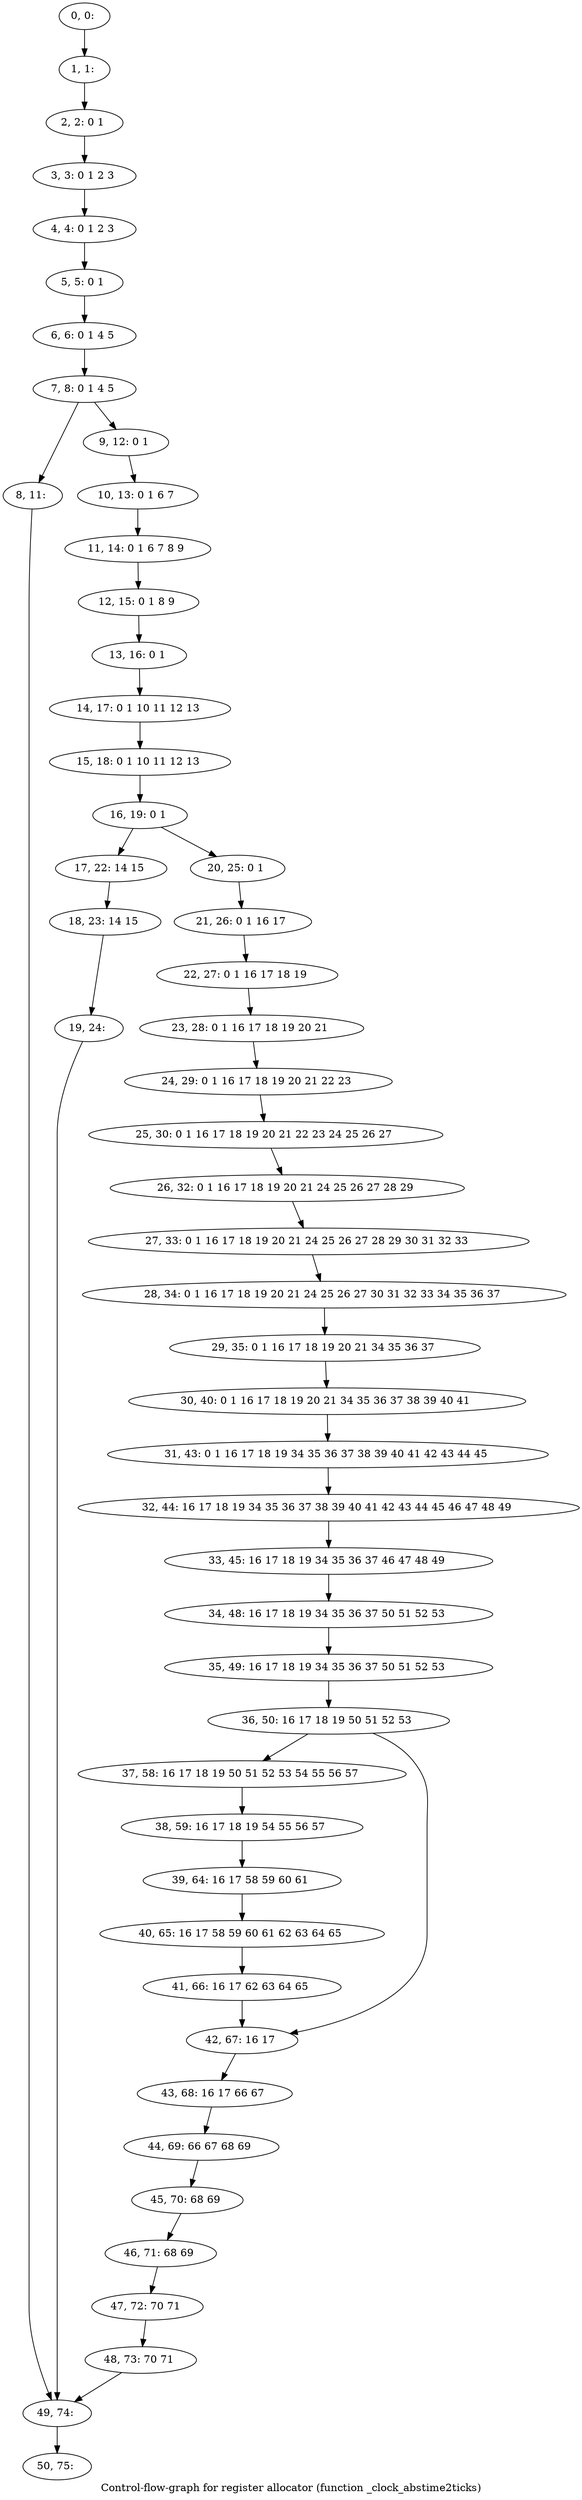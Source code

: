 digraph G {
graph [label="Control-flow-graph for register allocator (function _clock_abstime2ticks)"]
0[label="0, 0: "];
1[label="1, 1: "];
2[label="2, 2: 0 1 "];
3[label="3, 3: 0 1 2 3 "];
4[label="4, 4: 0 1 2 3 "];
5[label="5, 5: 0 1 "];
6[label="6, 6: 0 1 4 5 "];
7[label="7, 8: 0 1 4 5 "];
8[label="8, 11: "];
9[label="9, 12: 0 1 "];
10[label="10, 13: 0 1 6 7 "];
11[label="11, 14: 0 1 6 7 8 9 "];
12[label="12, 15: 0 1 8 9 "];
13[label="13, 16: 0 1 "];
14[label="14, 17: 0 1 10 11 12 13 "];
15[label="15, 18: 0 1 10 11 12 13 "];
16[label="16, 19: 0 1 "];
17[label="17, 22: 14 15 "];
18[label="18, 23: 14 15 "];
19[label="19, 24: "];
20[label="20, 25: 0 1 "];
21[label="21, 26: 0 1 16 17 "];
22[label="22, 27: 0 1 16 17 18 19 "];
23[label="23, 28: 0 1 16 17 18 19 20 21 "];
24[label="24, 29: 0 1 16 17 18 19 20 21 22 23 "];
25[label="25, 30: 0 1 16 17 18 19 20 21 22 23 24 25 26 27 "];
26[label="26, 32: 0 1 16 17 18 19 20 21 24 25 26 27 28 29 "];
27[label="27, 33: 0 1 16 17 18 19 20 21 24 25 26 27 28 29 30 31 32 33 "];
28[label="28, 34: 0 1 16 17 18 19 20 21 24 25 26 27 30 31 32 33 34 35 36 37 "];
29[label="29, 35: 0 1 16 17 18 19 20 21 34 35 36 37 "];
30[label="30, 40: 0 1 16 17 18 19 20 21 34 35 36 37 38 39 40 41 "];
31[label="31, 43: 0 1 16 17 18 19 34 35 36 37 38 39 40 41 42 43 44 45 "];
32[label="32, 44: 16 17 18 19 34 35 36 37 38 39 40 41 42 43 44 45 46 47 48 49 "];
33[label="33, 45: 16 17 18 19 34 35 36 37 46 47 48 49 "];
34[label="34, 48: 16 17 18 19 34 35 36 37 50 51 52 53 "];
35[label="35, 49: 16 17 18 19 34 35 36 37 50 51 52 53 "];
36[label="36, 50: 16 17 18 19 50 51 52 53 "];
37[label="37, 58: 16 17 18 19 50 51 52 53 54 55 56 57 "];
38[label="38, 59: 16 17 18 19 54 55 56 57 "];
39[label="39, 64: 16 17 58 59 60 61 "];
40[label="40, 65: 16 17 58 59 60 61 62 63 64 65 "];
41[label="41, 66: 16 17 62 63 64 65 "];
42[label="42, 67: 16 17 "];
43[label="43, 68: 16 17 66 67 "];
44[label="44, 69: 66 67 68 69 "];
45[label="45, 70: 68 69 "];
46[label="46, 71: 68 69 "];
47[label="47, 72: 70 71 "];
48[label="48, 73: 70 71 "];
49[label="49, 74: "];
50[label="50, 75: "];
0->1 ;
1->2 ;
2->3 ;
3->4 ;
4->5 ;
5->6 ;
6->7 ;
7->8 ;
7->9 ;
8->49 ;
9->10 ;
10->11 ;
11->12 ;
12->13 ;
13->14 ;
14->15 ;
15->16 ;
16->17 ;
16->20 ;
17->18 ;
18->19 ;
19->49 ;
20->21 ;
21->22 ;
22->23 ;
23->24 ;
24->25 ;
25->26 ;
26->27 ;
27->28 ;
28->29 ;
29->30 ;
30->31 ;
31->32 ;
32->33 ;
33->34 ;
34->35 ;
35->36 ;
36->37 ;
36->42 ;
37->38 ;
38->39 ;
39->40 ;
40->41 ;
41->42 ;
42->43 ;
43->44 ;
44->45 ;
45->46 ;
46->47 ;
47->48 ;
48->49 ;
49->50 ;
}
